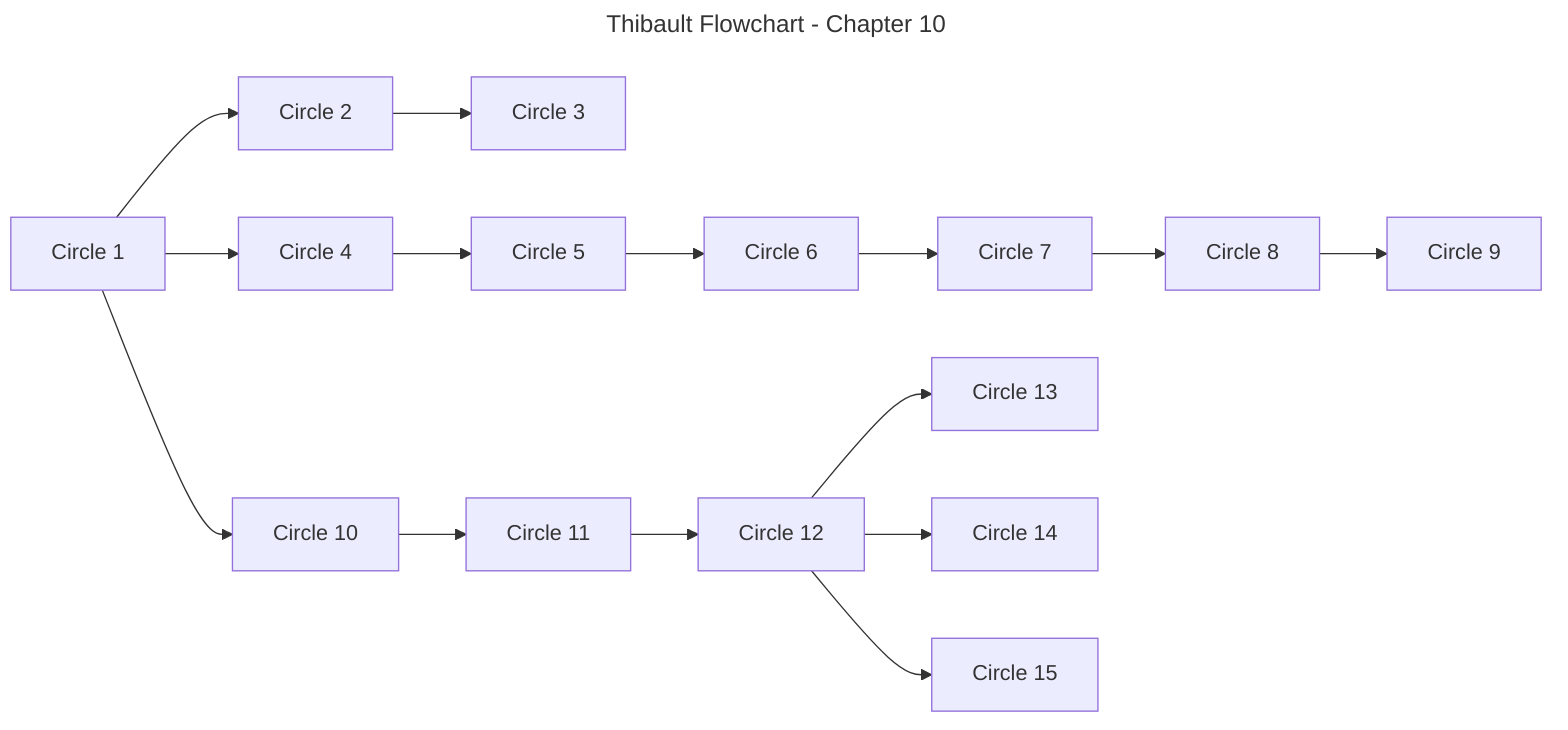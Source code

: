 ---
title: Thibault Flowchart - Chapter 10
config:
  layout: dagre
  flowchart:
    htmlLabels: false
---
flowchart LR
	%% Nodes
	T10_C01["Circle 1"]
	T10_C02["Circle 2"]
	T10_C03["Circle 3"]
	T10_C04["Circle 4"]
	T10_C05["Circle 5"]
	T10_C06["Circle 6"]
	T10_C07["Circle 7"]
	T10_C08["Circle 8"]
	T10_C09["Circle 9"]
	T10_C10["Circle 10"]
	T10_C11["Circle 11"]
	T10_C12["Circle 12"]
	T10_C13["Circle 13"]
	T10_C14["Circle 14"]
	T10_C15["Circle 15"]

	%% Edges
	T10_C01 --> T10_C02
	T10_C02 --> T10_C03
	T10_C01 --> T10_C04
	T10_C04 --> T10_C05
	T10_C05 --> T10_C06
	T10_C06 --> T10_C07
	T10_C07 --> T10_C08
	T10_C08 --> T10_C09
	T10_C01 --> T10_C10
	T10_C10 --> T10_C11
	T10_C11 --> T10_C12
	T10_C12 --> T10_C13
	T10_C12 --> T10_C14
	T10_C12 --> T10_C15